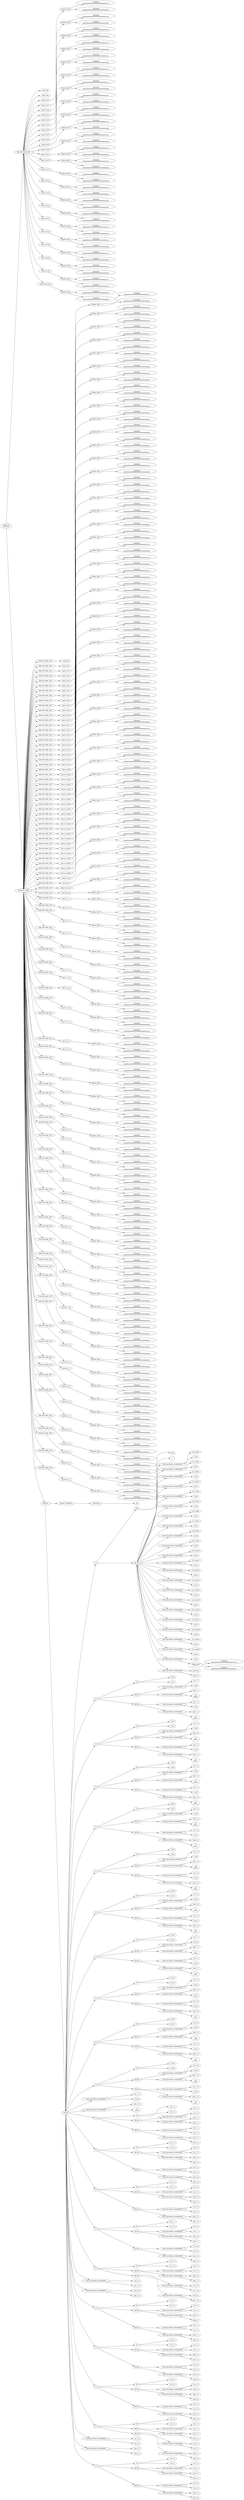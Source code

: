digraph G {	
rankdir=LR;	
ranksep=.25;
	0 [label=< MODULE<br/>find_max>];
	1 [label=< VAR_DECLARE_LIST>];
	0 -> 1;
	2 [label=< input clk>];
	1 -> 2;
	3 [label=< input wen>];
	1 -> 3;
	4 [label=< input d_in0>];
	1 -> 4;
	5 [label=<RANGE_REF>];
	4 -> 5;
	6 [label=< 0000000a<br/>00000000000000000000000000001010>];
	5 -> 6;
	7 [label=< 00000000<br/>00000000000000000000000000000000>];
	5 -> 7;
	8 [label=< input d_in1>];
	1 -> 8;
	9 [label=<RANGE_REF>];
	8 -> 9;
	10 [label=< 0000000a<br/>00000000000000000000000000001010>];
	9 -> 10;
	11 [label=< 00000000<br/>00000000000000000000000000000000>];
	9 -> 11;
	12 [label=< input d_in2>];
	1 -> 12;
	13 [label=<RANGE_REF>];
	12 -> 13;
	14 [label=< 0000000a<br/>00000000000000000000000000001010>];
	13 -> 14;
	15 [label=< 00000000<br/>00000000000000000000000000000000>];
	13 -> 15;
	16 [label=< input d_in3>];
	1 -> 16;
	17 [label=<RANGE_REF>];
	16 -> 17;
	18 [label=< 0000000a<br/>00000000000000000000000000001010>];
	17 -> 18;
	19 [label=< 00000000<br/>00000000000000000000000000000000>];
	17 -> 19;
	20 [label=< input d_in4>];
	1 -> 20;
	21 [label=<RANGE_REF>];
	20 -> 21;
	22 [label=< 0000000a<br/>00000000000000000000000000001010>];
	21 -> 22;
	23 [label=< 00000000<br/>00000000000000000000000000000000>];
	21 -> 23;
	24 [label=< input d_in5>];
	1 -> 24;
	25 [label=<RANGE_REF>];
	24 -> 25;
	26 [label=< 0000000a<br/>00000000000000000000000000001010>];
	25 -> 26;
	27 [label=< 00000000<br/>00000000000000000000000000000000>];
	25 -> 27;
	28 [label=< input d_in6>];
	1 -> 28;
	29 [label=<RANGE_REF>];
	28 -> 29;
	30 [label=< 0000000a<br/>00000000000000000000000000001010>];
	29 -> 30;
	31 [label=< 00000000<br/>00000000000000000000000000000000>];
	29 -> 31;
	32 [label=< input d_in7>];
	1 -> 32;
	33 [label=<RANGE_REF>];
	32 -> 33;
	34 [label=< 0000000a<br/>00000000000000000000000000001010>];
	33 -> 34;
	35 [label=< 00000000<br/>00000000000000000000000000000000>];
	33 -> 35;
	36 [label=< input d_in8>];
	1 -> 36;
	37 [label=<RANGE_REF>];
	36 -> 37;
	38 [label=< 0000000a<br/>00000000000000000000000000001010>];
	37 -> 38;
	39 [label=< 00000000<br/>00000000000000000000000000000000>];
	37 -> 39;
	40 [label=< input d_in9>];
	1 -> 40;
	41 [label=<RANGE_REF>];
	40 -> 41;
	42 [label=< 0000000a<br/>00000000000000000000000000001010>];
	41 -> 42;
	43 [label=< 00000000<br/>00000000000000000000000000000000>];
	41 -> 43;
	44 [label=< input d_in10>];
	1 -> 44;
	45 [label=<RANGE_REF>];
	44 -> 45;
	46 [label=< 0000000a<br/>00000000000000000000000000001010>];
	45 -> 46;
	47 [label=< 00000000<br/>00000000000000000000000000000000>];
	45 -> 47;
	48 [label=< input d_in11>];
	1 -> 48;
	49 [label=<RANGE_REF>];
	48 -> 49;
	50 [label=< 0000000a<br/>00000000000000000000000000001010>];
	49 -> 50;
	51 [label=< 00000000<br/>00000000000000000000000000000000>];
	49 -> 51;
	52 [label=< input d_in12>];
	1 -> 52;
	53 [label=<RANGE_REF>];
	52 -> 53;
	54 [label=< 0000000a<br/>00000000000000000000000000001010>];
	53 -> 54;
	55 [label=< 00000000<br/>00000000000000000000000000000000>];
	53 -> 55;
	56 [label=< input d_in13>];
	1 -> 56;
	57 [label=<RANGE_REF>];
	56 -> 57;
	58 [label=< 0000000a<br/>00000000000000000000000000001010>];
	57 -> 58;
	59 [label=< 00000000<br/>00000000000000000000000000000000>];
	57 -> 59;
	60 [label=< input d_in14>];
	1 -> 60;
	61 [label=<RANGE_REF>];
	60 -> 61;
	62 [label=< 0000000a<br/>00000000000000000000000000001010>];
	61 -> 62;
	63 [label=< 00000000<br/>00000000000000000000000000000000>];
	61 -> 63;
	64 [label=< input d_in15>];
	1 -> 64;
	65 [label=<RANGE_REF>];
	64 -> 65;
	66 [label=< 0000000a<br/>00000000000000000000000000001010>];
	65 -> 66;
	67 [label=< 00000000<br/>00000000000000000000000000000000>];
	65 -> 67;
	68 [label=< input d_in16>];
	1 -> 68;
	69 [label=<RANGE_REF>];
	68 -> 69;
	70 [label=< 0000000a<br/>00000000000000000000000000001010>];
	69 -> 70;
	71 [label=< 00000000<br/>00000000000000000000000000000000>];
	69 -> 71;
	72 [label=< input d_in17>];
	1 -> 72;
	73 [label=<RANGE_REF>];
	72 -> 73;
	74 [label=< 0000000a<br/>00000000000000000000000000001010>];
	73 -> 74;
	75 [label=< 00000000<br/>00000000000000000000000000000000>];
	73 -> 75;
	76 [label=< input d_in18>];
	1 -> 76;
	77 [label=<RANGE_REF>];
	76 -> 77;
	78 [label=< 0000000a<br/>00000000000000000000000000001010>];
	77 -> 78;
	79 [label=< 00000000<br/>00000000000000000000000000000000>];
	77 -> 79;
	80 [label=< input d_in19>];
	1 -> 80;
	81 [label=<RANGE_REF>];
	80 -> 81;
	82 [label=< 0000000a<br/>00000000000000000000000000001010>];
	81 -> 82;
	83 [label=< 00000000<br/>00000000000000000000000000000000>];
	81 -> 83;
	84 [label=< input d_in20>];
	1 -> 84;
	85 [label=<RANGE_REF>];
	84 -> 85;
	86 [label=< 0000000a<br/>00000000000000000000000000001010>];
	85 -> 86;
	87 [label=< 00000000<br/>00000000000000000000000000000000>];
	85 -> 87;
	88 [label=< output d_out>];
	1 -> 88;
	89 [label=<RANGE_REF>];
	88 -> 89;
	90 [label=< 00000007<br/>00000000000000000000000000000111>];
	89 -> 90;
	91 [label=< 00000000<br/>00000000000000000000000000000000>];
	89 -> 91;
	92 [label=< output indx_out>];
	1 -> 92;
	93 [label=<RANGE_REF>];
	92 -> 93;
	94 [label=< 00000004<br/>00000000000000000000000000000100>];
	93 -> 94;
	95 [label=< 00000000<br/>00000000000000000000000000000000>];
	93 -> 95;
	96 [label=< MODULE_ITEMS>];
	0 -> 96;
	97 [label=< VAR_DECLARE_LIST>];
	96 -> 97;
	98 [label=< input clk>];
	97 -> 98;
	99 [label=< VAR_DECLARE_LIST>];
	96 -> 99;
	100 [label=< input wen>];
	99 -> 100;
	101 [label=< VAR_DECLARE_LIST>];
	96 -> 101;
	102 [label=< input d_in0>];
	101 -> 102;
	103 [label=<RANGE_REF>];
	102 -> 103;
	104 [label=< 0000000a<br/>00000000000000000000000000001010>];
	103 -> 104;
	105 [label=< 00000000<br/>00000000000000000000000000000000>];
	103 -> 105;
	106 [label=< VAR_DECLARE_LIST>];
	96 -> 106;
	107 [label=< input d_in1>];
	106 -> 107;
	108 [label=<RANGE_REF>];
	107 -> 108;
	109 [label=< 0000000a<br/>00000000000000000000000000001010>];
	108 -> 109;
	110 [label=< 00000000<br/>00000000000000000000000000000000>];
	108 -> 110;
	111 [label=< VAR_DECLARE_LIST>];
	96 -> 111;
	112 [label=< input d_in2>];
	111 -> 112;
	113 [label=<RANGE_REF>];
	112 -> 113;
	114 [label=< 0000000a<br/>00000000000000000000000000001010>];
	113 -> 114;
	115 [label=< 00000000<br/>00000000000000000000000000000000>];
	113 -> 115;
	116 [label=< VAR_DECLARE_LIST>];
	96 -> 116;
	117 [label=< input d_in3>];
	116 -> 117;
	118 [label=<RANGE_REF>];
	117 -> 118;
	119 [label=< 0000000a<br/>00000000000000000000000000001010>];
	118 -> 119;
	120 [label=< 00000000<br/>00000000000000000000000000000000>];
	118 -> 120;
	121 [label=< VAR_DECLARE_LIST>];
	96 -> 121;
	122 [label=< input d_in4>];
	121 -> 122;
	123 [label=<RANGE_REF>];
	122 -> 123;
	124 [label=< 0000000a<br/>00000000000000000000000000001010>];
	123 -> 124;
	125 [label=< 00000000<br/>00000000000000000000000000000000>];
	123 -> 125;
	126 [label=< VAR_DECLARE_LIST>];
	96 -> 126;
	127 [label=< input d_in5>];
	126 -> 127;
	128 [label=<RANGE_REF>];
	127 -> 128;
	129 [label=< 0000000a<br/>00000000000000000000000000001010>];
	128 -> 129;
	130 [label=< 00000000<br/>00000000000000000000000000000000>];
	128 -> 130;
	131 [label=< VAR_DECLARE_LIST>];
	96 -> 131;
	132 [label=< input d_in6>];
	131 -> 132;
	133 [label=<RANGE_REF>];
	132 -> 133;
	134 [label=< 0000000a<br/>00000000000000000000000000001010>];
	133 -> 134;
	135 [label=< 00000000<br/>00000000000000000000000000000000>];
	133 -> 135;
	136 [label=< VAR_DECLARE_LIST>];
	96 -> 136;
	137 [label=< input d_in7>];
	136 -> 137;
	138 [label=<RANGE_REF>];
	137 -> 138;
	139 [label=< 0000000a<br/>00000000000000000000000000001010>];
	138 -> 139;
	140 [label=< 00000000<br/>00000000000000000000000000000000>];
	138 -> 140;
	141 [label=< VAR_DECLARE_LIST>];
	96 -> 141;
	142 [label=< input d_in8>];
	141 -> 142;
	143 [label=<RANGE_REF>];
	142 -> 143;
	144 [label=< 0000000a<br/>00000000000000000000000000001010>];
	143 -> 144;
	145 [label=< 00000000<br/>00000000000000000000000000000000>];
	143 -> 145;
	146 [label=< VAR_DECLARE_LIST>];
	96 -> 146;
	147 [label=< input d_in9>];
	146 -> 147;
	148 [label=<RANGE_REF>];
	147 -> 148;
	149 [label=< 0000000a<br/>00000000000000000000000000001010>];
	148 -> 149;
	150 [label=< 00000000<br/>00000000000000000000000000000000>];
	148 -> 150;
	151 [label=< VAR_DECLARE_LIST>];
	96 -> 151;
	152 [label=< input d_in10>];
	151 -> 152;
	153 [label=<RANGE_REF>];
	152 -> 153;
	154 [label=< 0000000a<br/>00000000000000000000000000001010>];
	153 -> 154;
	155 [label=< 00000000<br/>00000000000000000000000000000000>];
	153 -> 155;
	156 [label=< VAR_DECLARE_LIST>];
	96 -> 156;
	157 [label=< input d_in11>];
	156 -> 157;
	158 [label=<RANGE_REF>];
	157 -> 158;
	159 [label=< 0000000a<br/>00000000000000000000000000001010>];
	158 -> 159;
	160 [label=< 00000000<br/>00000000000000000000000000000000>];
	158 -> 160;
	161 [label=< VAR_DECLARE_LIST>];
	96 -> 161;
	162 [label=< input d_in12>];
	161 -> 162;
	163 [label=<RANGE_REF>];
	162 -> 163;
	164 [label=< 0000000a<br/>00000000000000000000000000001010>];
	163 -> 164;
	165 [label=< 00000000<br/>00000000000000000000000000000000>];
	163 -> 165;
	166 [label=< VAR_DECLARE_LIST>];
	96 -> 166;
	167 [label=< input d_in13>];
	166 -> 167;
	168 [label=<RANGE_REF>];
	167 -> 168;
	169 [label=< 0000000a<br/>00000000000000000000000000001010>];
	168 -> 169;
	170 [label=< 00000000<br/>00000000000000000000000000000000>];
	168 -> 170;
	171 [label=< VAR_DECLARE_LIST>];
	96 -> 171;
	172 [label=< input d_in14>];
	171 -> 172;
	173 [label=<RANGE_REF>];
	172 -> 173;
	174 [label=< 0000000a<br/>00000000000000000000000000001010>];
	173 -> 174;
	175 [label=< 00000000<br/>00000000000000000000000000000000>];
	173 -> 175;
	176 [label=< VAR_DECLARE_LIST>];
	96 -> 176;
	177 [label=< input d_in15>];
	176 -> 177;
	178 [label=<RANGE_REF>];
	177 -> 178;
	179 [label=< 0000000a<br/>00000000000000000000000000001010>];
	178 -> 179;
	180 [label=< 00000000<br/>00000000000000000000000000000000>];
	178 -> 180;
	181 [label=< VAR_DECLARE_LIST>];
	96 -> 181;
	182 [label=< input d_in16>];
	181 -> 182;
	183 [label=<RANGE_REF>];
	182 -> 183;
	184 [label=< 0000000a<br/>00000000000000000000000000001010>];
	183 -> 184;
	185 [label=< 00000000<br/>00000000000000000000000000000000>];
	183 -> 185;
	186 [label=< VAR_DECLARE_LIST>];
	96 -> 186;
	187 [label=< input d_in17>];
	186 -> 187;
	188 [label=<RANGE_REF>];
	187 -> 188;
	189 [label=< 0000000a<br/>00000000000000000000000000001010>];
	188 -> 189;
	190 [label=< 00000000<br/>00000000000000000000000000000000>];
	188 -> 190;
	191 [label=< VAR_DECLARE_LIST>];
	96 -> 191;
	192 [label=< input d_in18>];
	191 -> 192;
	193 [label=<RANGE_REF>];
	192 -> 193;
	194 [label=< 0000000a<br/>00000000000000000000000000001010>];
	193 -> 194;
	195 [label=< 00000000<br/>00000000000000000000000000000000>];
	193 -> 195;
	196 [label=< VAR_DECLARE_LIST>];
	96 -> 196;
	197 [label=< input d_in19>];
	196 -> 197;
	198 [label=<RANGE_REF>];
	197 -> 198;
	199 [label=< 0000000a<br/>00000000000000000000000000001010>];
	198 -> 199;
	200 [label=< 00000000<br/>00000000000000000000000000000000>];
	198 -> 200;
	201 [label=< VAR_DECLARE_LIST>];
	96 -> 201;
	202 [label=< input d_in20>];
	201 -> 202;
	203 [label=<RANGE_REF>];
	202 -> 203;
	204 [label=< 0000000a<br/>00000000000000000000000000001010>];
	203 -> 204;
	205 [label=< 00000000<br/>00000000000000000000000000000000>];
	203 -> 205;
	206 [label=< VAR_DECLARE_LIST>];
	96 -> 206;
	207 [label=< reg d_in_tmp0>];
	206 -> 207;
	208 [label=<RANGE_REF>];
	207 -> 208;
	209 [label=< 0000000a<br/>00000000000000000000000000001010>];
	208 -> 209;
	210 [label=< 00000000<br/>00000000000000000000000000000000>];
	208 -> 210;
	211 [label=< VAR_DECLARE_LIST>];
	96 -> 211;
	212 [label=< reg d_in_tmp1>];
	211 -> 212;
	213 [label=<RANGE_REF>];
	212 -> 213;
	214 [label=< 0000000a<br/>00000000000000000000000000001010>];
	213 -> 214;
	215 [label=< 00000000<br/>00000000000000000000000000000000>];
	213 -> 215;
	216 [label=< VAR_DECLARE_LIST>];
	96 -> 216;
	217 [label=< reg d_in_tmp2>];
	216 -> 217;
	218 [label=<RANGE_REF>];
	217 -> 218;
	219 [label=< 0000000a<br/>00000000000000000000000000001010>];
	218 -> 219;
	220 [label=< 00000000<br/>00000000000000000000000000000000>];
	218 -> 220;
	221 [label=< VAR_DECLARE_LIST>];
	96 -> 221;
	222 [label=< reg d_in_tmp3>];
	221 -> 222;
	223 [label=<RANGE_REF>];
	222 -> 223;
	224 [label=< 0000000a<br/>00000000000000000000000000001010>];
	223 -> 224;
	225 [label=< 00000000<br/>00000000000000000000000000000000>];
	223 -> 225;
	226 [label=< VAR_DECLARE_LIST>];
	96 -> 226;
	227 [label=< reg d_in_tmp4>];
	226 -> 227;
	228 [label=<RANGE_REF>];
	227 -> 228;
	229 [label=< 0000000a<br/>00000000000000000000000000001010>];
	228 -> 229;
	230 [label=< 00000000<br/>00000000000000000000000000000000>];
	228 -> 230;
	231 [label=< VAR_DECLARE_LIST>];
	96 -> 231;
	232 [label=< reg d_in_tmp5>];
	231 -> 232;
	233 [label=<RANGE_REF>];
	232 -> 233;
	234 [label=< 0000000a<br/>00000000000000000000000000001010>];
	233 -> 234;
	235 [label=< 00000000<br/>00000000000000000000000000000000>];
	233 -> 235;
	236 [label=< VAR_DECLARE_LIST>];
	96 -> 236;
	237 [label=< reg d_in_tmp6>];
	236 -> 237;
	238 [label=<RANGE_REF>];
	237 -> 238;
	239 [label=< 0000000a<br/>00000000000000000000000000001010>];
	238 -> 239;
	240 [label=< 00000000<br/>00000000000000000000000000000000>];
	238 -> 240;
	241 [label=< VAR_DECLARE_LIST>];
	96 -> 241;
	242 [label=< reg d_in_tmp7>];
	241 -> 242;
	243 [label=<RANGE_REF>];
	242 -> 243;
	244 [label=< 0000000a<br/>00000000000000000000000000001010>];
	243 -> 244;
	245 [label=< 00000000<br/>00000000000000000000000000000000>];
	243 -> 245;
	246 [label=< VAR_DECLARE_LIST>];
	96 -> 246;
	247 [label=< reg d_in_tmp8>];
	246 -> 247;
	248 [label=<RANGE_REF>];
	247 -> 248;
	249 [label=< 0000000a<br/>00000000000000000000000000001010>];
	248 -> 249;
	250 [label=< 00000000<br/>00000000000000000000000000000000>];
	248 -> 250;
	251 [label=< VAR_DECLARE_LIST>];
	96 -> 251;
	252 [label=< reg d_in_tmp9>];
	251 -> 252;
	253 [label=<RANGE_REF>];
	252 -> 253;
	254 [label=< 0000000a<br/>00000000000000000000000000001010>];
	253 -> 254;
	255 [label=< 00000000<br/>00000000000000000000000000000000>];
	253 -> 255;
	256 [label=< VAR_DECLARE_LIST>];
	96 -> 256;
	257 [label=< reg d_in_tmp10>];
	256 -> 257;
	258 [label=<RANGE_REF>];
	257 -> 258;
	259 [label=< 0000000a<br/>00000000000000000000000000001010>];
	258 -> 259;
	260 [label=< 00000000<br/>00000000000000000000000000000000>];
	258 -> 260;
	261 [label=< VAR_DECLARE_LIST>];
	96 -> 261;
	262 [label=< reg d_in_tmp11>];
	261 -> 262;
	263 [label=<RANGE_REF>];
	262 -> 263;
	264 [label=< 0000000a<br/>00000000000000000000000000001010>];
	263 -> 264;
	265 [label=< 00000000<br/>00000000000000000000000000000000>];
	263 -> 265;
	266 [label=< VAR_DECLARE_LIST>];
	96 -> 266;
	267 [label=< reg d_in_tmp12>];
	266 -> 267;
	268 [label=<RANGE_REF>];
	267 -> 268;
	269 [label=< 0000000a<br/>00000000000000000000000000001010>];
	268 -> 269;
	270 [label=< 00000000<br/>00000000000000000000000000000000>];
	268 -> 270;
	271 [label=< VAR_DECLARE_LIST>];
	96 -> 271;
	272 [label=< reg d_in_tmp13>];
	271 -> 272;
	273 [label=<RANGE_REF>];
	272 -> 273;
	274 [label=< 0000000a<br/>00000000000000000000000000001010>];
	273 -> 274;
	275 [label=< 00000000<br/>00000000000000000000000000000000>];
	273 -> 275;
	276 [label=< VAR_DECLARE_LIST>];
	96 -> 276;
	277 [label=< reg d_in_tmp14>];
	276 -> 277;
	278 [label=<RANGE_REF>];
	277 -> 278;
	279 [label=< 0000000a<br/>00000000000000000000000000001010>];
	278 -> 279;
	280 [label=< 00000000<br/>00000000000000000000000000000000>];
	278 -> 280;
	281 [label=< VAR_DECLARE_LIST>];
	96 -> 281;
	282 [label=< reg d_in_tmp15>];
	281 -> 282;
	283 [label=<RANGE_REF>];
	282 -> 283;
	284 [label=< 0000000a<br/>00000000000000000000000000001010>];
	283 -> 284;
	285 [label=< 00000000<br/>00000000000000000000000000000000>];
	283 -> 285;
	286 [label=< VAR_DECLARE_LIST>];
	96 -> 286;
	287 [label=< reg d_in_tmp16>];
	286 -> 287;
	288 [label=<RANGE_REF>];
	287 -> 288;
	289 [label=< 0000000a<br/>00000000000000000000000000001010>];
	288 -> 289;
	290 [label=< 00000000<br/>00000000000000000000000000000000>];
	288 -> 290;
	291 [label=< VAR_DECLARE_LIST>];
	96 -> 291;
	292 [label=< reg d_in_tmp17>];
	291 -> 292;
	293 [label=<RANGE_REF>];
	292 -> 293;
	294 [label=< 0000000a<br/>00000000000000000000000000001010>];
	293 -> 294;
	295 [label=< 00000000<br/>00000000000000000000000000000000>];
	293 -> 295;
	296 [label=< VAR_DECLARE_LIST>];
	96 -> 296;
	297 [label=< reg d_in_tmp18>];
	296 -> 297;
	298 [label=<RANGE_REF>];
	297 -> 298;
	299 [label=< 0000000a<br/>00000000000000000000000000001010>];
	298 -> 299;
	300 [label=< 00000000<br/>00000000000000000000000000000000>];
	298 -> 300;
	301 [label=< VAR_DECLARE_LIST>];
	96 -> 301;
	302 [label=< reg d_in_tmp19>];
	301 -> 302;
	303 [label=<RANGE_REF>];
	302 -> 303;
	304 [label=< 0000000a<br/>00000000000000000000000000001010>];
	303 -> 304;
	305 [label=< 00000000<br/>00000000000000000000000000000000>];
	303 -> 305;
	306 [label=< VAR_DECLARE_LIST>];
	96 -> 306;
	307 [label=< reg d_in_tmp20>];
	306 -> 307;
	308 [label=<RANGE_REF>];
	307 -> 308;
	309 [label=< 0000000a<br/>00000000000000000000000000001010>];
	308 -> 309;
	310 [label=< 00000000<br/>00000000000000000000000000000000>];
	308 -> 310;
	311 [label=< VAR_DECLARE_LIST>];
	96 -> 311;
	312 [label=< output d_out>];
	311 -> 312;
	313 [label=<RANGE_REF>];
	312 -> 313;
	314 [label=< 00000007<br/>00000000000000000000000000000111>];
	313 -> 314;
	315 [label=< 00000000<br/>00000000000000000000000000000000>];
	313 -> 315;
	316 [label=< VAR_DECLARE_LIST>];
	96 -> 316;
	317 [label=< reg d_out>];
	316 -> 317;
	318 [label=<RANGE_REF>];
	317 -> 318;
	319 [label=< 00000007<br/>00000000000000000000000000000111>];
	318 -> 319;
	320 [label=< 00000000<br/>00000000000000000000000000000000>];
	318 -> 320;
	321 [label=< VAR_DECLARE_LIST>];
	96 -> 321;
	322 [label=< output indx_out>];
	321 -> 322;
	323 [label=<RANGE_REF>];
	322 -> 323;
	324 [label=< 00000004<br/>00000000000000000000000000000100>];
	323 -> 324;
	325 [label=< 00000000<br/>00000000000000000000000000000000>];
	323 -> 325;
	326 [label=< VAR_DECLARE_LIST>];
	96 -> 326;
	327 [label=< reg indx_out>];
	326 -> 327;
	328 [label=<RANGE_REF>];
	327 -> 328;
	329 [label=< 00000004<br/>00000000000000000000000000000100>];
	328 -> 329;
	330 [label=< 00000000<br/>00000000000000000000000000000000>];
	328 -> 330;
	331 [label=< VAR_DECLARE_LIST>];
	96 -> 331;
	332 [label=< reg res_1_1>];
	331 -> 332;
	333 [label=<RANGE_REF>];
	332 -> 333;
	334 [label=< 0000000a<br/>00000000000000000000000000001010>];
	333 -> 334;
	335 [label=< 00000000<br/>00000000000000000000000000000000>];
	333 -> 335;
	336 [label=< VAR_DECLARE_LIST>];
	96 -> 336;
	337 [label=< reg res_1_2>];
	336 -> 337;
	338 [label=<RANGE_REF>];
	337 -> 338;
	339 [label=< 0000000a<br/>00000000000000000000000000001010>];
	338 -> 339;
	340 [label=< 00000000<br/>00000000000000000000000000000000>];
	338 -> 340;
	341 [label=< VAR_DECLARE_LIST>];
	96 -> 341;
	342 [label=< reg res_1_3>];
	341 -> 342;
	343 [label=<RANGE_REF>];
	342 -> 343;
	344 [label=< 0000000a<br/>00000000000000000000000000001010>];
	343 -> 344;
	345 [label=< 00000000<br/>00000000000000000000000000000000>];
	343 -> 345;
	346 [label=< VAR_DECLARE_LIST>];
	96 -> 346;
	347 [label=< reg res_1_4>];
	346 -> 347;
	348 [label=<RANGE_REF>];
	347 -> 348;
	349 [label=< 0000000a<br/>00000000000000000000000000001010>];
	348 -> 349;
	350 [label=< 00000000<br/>00000000000000000000000000000000>];
	348 -> 350;
	351 [label=< VAR_DECLARE_LIST>];
	96 -> 351;
	352 [label=< reg res_1_5>];
	351 -> 352;
	353 [label=<RANGE_REF>];
	352 -> 353;
	354 [label=< 0000000a<br/>00000000000000000000000000001010>];
	353 -> 354;
	355 [label=< 00000000<br/>00000000000000000000000000000000>];
	353 -> 355;
	356 [label=< VAR_DECLARE_LIST>];
	96 -> 356;
	357 [label=< reg res_1_6>];
	356 -> 357;
	358 [label=<RANGE_REF>];
	357 -> 358;
	359 [label=< 0000000a<br/>00000000000000000000000000001010>];
	358 -> 359;
	360 [label=< 00000000<br/>00000000000000000000000000000000>];
	358 -> 360;
	361 [label=< VAR_DECLARE_LIST>];
	96 -> 361;
	362 [label=< reg res_1_7>];
	361 -> 362;
	363 [label=<RANGE_REF>];
	362 -> 363;
	364 [label=< 0000000a<br/>00000000000000000000000000001010>];
	363 -> 364;
	365 [label=< 00000000<br/>00000000000000000000000000000000>];
	363 -> 365;
	366 [label=< VAR_DECLARE_LIST>];
	96 -> 366;
	367 [label=< reg res_1_8>];
	366 -> 367;
	368 [label=<RANGE_REF>];
	367 -> 368;
	369 [label=< 0000000a<br/>00000000000000000000000000001010>];
	368 -> 369;
	370 [label=< 00000000<br/>00000000000000000000000000000000>];
	368 -> 370;
	371 [label=< VAR_DECLARE_LIST>];
	96 -> 371;
	372 [label=< reg res_1_9>];
	371 -> 372;
	373 [label=<RANGE_REF>];
	372 -> 373;
	374 [label=< 0000000a<br/>00000000000000000000000000001010>];
	373 -> 374;
	375 [label=< 00000000<br/>00000000000000000000000000000000>];
	373 -> 375;
	376 [label=< VAR_DECLARE_LIST>];
	96 -> 376;
	377 [label=< reg res_1_10>];
	376 -> 377;
	378 [label=<RANGE_REF>];
	377 -> 378;
	379 [label=< 0000000a<br/>00000000000000000000000000001010>];
	378 -> 379;
	380 [label=< 00000000<br/>00000000000000000000000000000000>];
	378 -> 380;
	381 [label=< VAR_DECLARE_LIST>];
	96 -> 381;
	382 [label=< reg res_1_11>];
	381 -> 382;
	383 [label=<RANGE_REF>];
	382 -> 383;
	384 [label=< 0000000a<br/>00000000000000000000000000001010>];
	383 -> 384;
	385 [label=< 00000000<br/>00000000000000000000000000000000>];
	383 -> 385;
	386 [label=< VAR_DECLARE_LIST>];
	96 -> 386;
	387 [label=< reg res_2_1>];
	386 -> 387;
	388 [label=<RANGE_REF>];
	387 -> 388;
	389 [label=< 0000000a<br/>00000000000000000000000000001010>];
	388 -> 389;
	390 [label=< 00000000<br/>00000000000000000000000000000000>];
	388 -> 390;
	391 [label=< VAR_DECLARE_LIST>];
	96 -> 391;
	392 [label=< reg res_2_2>];
	391 -> 392;
	393 [label=<RANGE_REF>];
	392 -> 393;
	394 [label=< 0000000a<br/>00000000000000000000000000001010>];
	393 -> 394;
	395 [label=< 00000000<br/>00000000000000000000000000000000>];
	393 -> 395;
	396 [label=< VAR_DECLARE_LIST>];
	96 -> 396;
	397 [label=< reg res_2_3>];
	396 -> 397;
	398 [label=<RANGE_REF>];
	397 -> 398;
	399 [label=< 0000000a<br/>00000000000000000000000000001010>];
	398 -> 399;
	400 [label=< 00000000<br/>00000000000000000000000000000000>];
	398 -> 400;
	401 [label=< VAR_DECLARE_LIST>];
	96 -> 401;
	402 [label=< reg res_2_4>];
	401 -> 402;
	403 [label=<RANGE_REF>];
	402 -> 403;
	404 [label=< 0000000a<br/>00000000000000000000000000001010>];
	403 -> 404;
	405 [label=< 00000000<br/>00000000000000000000000000000000>];
	403 -> 405;
	406 [label=< VAR_DECLARE_LIST>];
	96 -> 406;
	407 [label=< reg res_2_5>];
	406 -> 407;
	408 [label=<RANGE_REF>];
	407 -> 408;
	409 [label=< 0000000a<br/>00000000000000000000000000001010>];
	408 -> 409;
	410 [label=< 00000000<br/>00000000000000000000000000000000>];
	408 -> 410;
	411 [label=< VAR_DECLARE_LIST>];
	96 -> 411;
	412 [label=< reg res_2_6>];
	411 -> 412;
	413 [label=<RANGE_REF>];
	412 -> 413;
	414 [label=< 0000000a<br/>00000000000000000000000000001010>];
	413 -> 414;
	415 [label=< 00000000<br/>00000000000000000000000000000000>];
	413 -> 415;
	416 [label=< VAR_DECLARE_LIST>];
	96 -> 416;
	417 [label=< reg res_3_1>];
	416 -> 417;
	418 [label=<RANGE_REF>];
	417 -> 418;
	419 [label=< 0000000a<br/>00000000000000000000000000001010>];
	418 -> 419;
	420 [label=< 00000000<br/>00000000000000000000000000000000>];
	418 -> 420;
	421 [label=< VAR_DECLARE_LIST>];
	96 -> 421;
	422 [label=< reg res_3_2>];
	421 -> 422;
	423 [label=<RANGE_REF>];
	422 -> 423;
	424 [label=< 0000000a<br/>00000000000000000000000000001010>];
	423 -> 424;
	425 [label=< 00000000<br/>00000000000000000000000000000000>];
	423 -> 425;
	426 [label=< VAR_DECLARE_LIST>];
	96 -> 426;
	427 [label=< reg res_3_3>];
	426 -> 427;
	428 [label=<RANGE_REF>];
	427 -> 428;
	429 [label=< 0000000a<br/>00000000000000000000000000001010>];
	428 -> 429;
	430 [label=< 00000000<br/>00000000000000000000000000000000>];
	428 -> 430;
	431 [label=< VAR_DECLARE_LIST>];
	96 -> 431;
	432 [label=< reg res_4_1>];
	431 -> 432;
	433 [label=<RANGE_REF>];
	432 -> 433;
	434 [label=< 0000000a<br/>00000000000000000000000000001010>];
	433 -> 434;
	435 [label=< 00000000<br/>00000000000000000000000000000000>];
	433 -> 435;
	436 [label=< VAR_DECLARE_LIST>];
	96 -> 436;
	437 [label=< reg res_4_2>];
	436 -> 437;
	438 [label=<RANGE_REF>];
	437 -> 438;
	439 [label=< 0000000a<br/>00000000000000000000000000001010>];
	438 -> 439;
	440 [label=< 00000000<br/>00000000000000000000000000000000>];
	438 -> 440;
	441 [label=< VAR_DECLARE_LIST>];
	96 -> 441;
	442 [label=< reg res_5_1>];
	441 -> 442;
	443 [label=<RANGE_REF>];
	442 -> 443;
	444 [label=< 0000000a<br/>00000000000000000000000000001010>];
	443 -> 444;
	445 [label=< 00000000<br/>00000000000000000000000000000000>];
	443 -> 445;
	446 [label=< VAR_DECLARE_LIST>];
	96 -> 446;
	447 [label=< reg indx_1_1>];
	446 -> 447;
	448 [label=<RANGE_REF>];
	447 -> 448;
	449 [label=< 00000004<br/>00000000000000000000000000000100>];
	448 -> 449;
	450 [label=< 00000000<br/>00000000000000000000000000000000>];
	448 -> 450;
	451 [label=< VAR_DECLARE_LIST>];
	96 -> 451;
	452 [label=< reg indx_1_2>];
	451 -> 452;
	453 [label=<RANGE_REF>];
	452 -> 453;
	454 [label=< 00000004<br/>00000000000000000000000000000100>];
	453 -> 454;
	455 [label=< 00000000<br/>00000000000000000000000000000000>];
	453 -> 455;
	456 [label=< VAR_DECLARE_LIST>];
	96 -> 456;
	457 [label=< reg indx_1_3>];
	456 -> 457;
	458 [label=<RANGE_REF>];
	457 -> 458;
	459 [label=< 00000004<br/>00000000000000000000000000000100>];
	458 -> 459;
	460 [label=< 00000000<br/>00000000000000000000000000000000>];
	458 -> 460;
	461 [label=< VAR_DECLARE_LIST>];
	96 -> 461;
	462 [label=< reg indx_1_4>];
	461 -> 462;
	463 [label=<RANGE_REF>];
	462 -> 463;
	464 [label=< 00000004<br/>00000000000000000000000000000100>];
	463 -> 464;
	465 [label=< 00000000<br/>00000000000000000000000000000000>];
	463 -> 465;
	466 [label=< VAR_DECLARE_LIST>];
	96 -> 466;
	467 [label=< reg indx_1_5>];
	466 -> 467;
	468 [label=<RANGE_REF>];
	467 -> 468;
	469 [label=< 00000004<br/>00000000000000000000000000000100>];
	468 -> 469;
	470 [label=< 00000000<br/>00000000000000000000000000000000>];
	468 -> 470;
	471 [label=< VAR_DECLARE_LIST>];
	96 -> 471;
	472 [label=< reg indx_1_6>];
	471 -> 472;
	473 [label=<RANGE_REF>];
	472 -> 473;
	474 [label=< 00000004<br/>00000000000000000000000000000100>];
	473 -> 474;
	475 [label=< 00000000<br/>00000000000000000000000000000000>];
	473 -> 475;
	476 [label=< VAR_DECLARE_LIST>];
	96 -> 476;
	477 [label=< reg indx_1_7>];
	476 -> 477;
	478 [label=<RANGE_REF>];
	477 -> 478;
	479 [label=< 00000004<br/>00000000000000000000000000000100>];
	478 -> 479;
	480 [label=< 00000000<br/>00000000000000000000000000000000>];
	478 -> 480;
	481 [label=< VAR_DECLARE_LIST>];
	96 -> 481;
	482 [label=< reg indx_1_8>];
	481 -> 482;
	483 [label=<RANGE_REF>];
	482 -> 483;
	484 [label=< 00000004<br/>00000000000000000000000000000100>];
	483 -> 484;
	485 [label=< 00000000<br/>00000000000000000000000000000000>];
	483 -> 485;
	486 [label=< VAR_DECLARE_LIST>];
	96 -> 486;
	487 [label=< reg indx_1_9>];
	486 -> 487;
	488 [label=<RANGE_REF>];
	487 -> 488;
	489 [label=< 00000004<br/>00000000000000000000000000000100>];
	488 -> 489;
	490 [label=< 00000000<br/>00000000000000000000000000000000>];
	488 -> 490;
	491 [label=< VAR_DECLARE_LIST>];
	96 -> 491;
	492 [label=< reg indx_1_10>];
	491 -> 492;
	493 [label=<RANGE_REF>];
	492 -> 493;
	494 [label=< 00000004<br/>00000000000000000000000000000100>];
	493 -> 494;
	495 [label=< 00000000<br/>00000000000000000000000000000000>];
	493 -> 495;
	496 [label=< VAR_DECLARE_LIST>];
	96 -> 496;
	497 [label=< reg indx_1_11>];
	496 -> 497;
	498 [label=<RANGE_REF>];
	497 -> 498;
	499 [label=< 00000004<br/>00000000000000000000000000000100>];
	498 -> 499;
	500 [label=< 00000000<br/>00000000000000000000000000000000>];
	498 -> 500;
	501 [label=< VAR_DECLARE_LIST>];
	96 -> 501;
	502 [label=< reg indx_2_1>];
	501 -> 502;
	503 [label=<RANGE_REF>];
	502 -> 503;
	504 [label=< 00000004<br/>00000000000000000000000000000100>];
	503 -> 504;
	505 [label=< 00000000<br/>00000000000000000000000000000000>];
	503 -> 505;
	506 [label=< VAR_DECLARE_LIST>];
	96 -> 506;
	507 [label=< reg indx_2_2>];
	506 -> 507;
	508 [label=<RANGE_REF>];
	507 -> 508;
	509 [label=< 00000004<br/>00000000000000000000000000000100>];
	508 -> 509;
	510 [label=< 00000000<br/>00000000000000000000000000000000>];
	508 -> 510;
	511 [label=< VAR_DECLARE_LIST>];
	96 -> 511;
	512 [label=< reg indx_2_3>];
	511 -> 512;
	513 [label=<RANGE_REF>];
	512 -> 513;
	514 [label=< 00000004<br/>00000000000000000000000000000100>];
	513 -> 514;
	515 [label=< 00000000<br/>00000000000000000000000000000000>];
	513 -> 515;
	516 [label=< VAR_DECLARE_LIST>];
	96 -> 516;
	517 [label=< reg indx_2_4>];
	516 -> 517;
	518 [label=<RANGE_REF>];
	517 -> 518;
	519 [label=< 00000004<br/>00000000000000000000000000000100>];
	518 -> 519;
	520 [label=< 00000000<br/>00000000000000000000000000000000>];
	518 -> 520;
	521 [label=< VAR_DECLARE_LIST>];
	96 -> 521;
	522 [label=< reg indx_2_5>];
	521 -> 522;
	523 [label=<RANGE_REF>];
	522 -> 523;
	524 [label=< 00000004<br/>00000000000000000000000000000100>];
	523 -> 524;
	525 [label=< 00000000<br/>00000000000000000000000000000000>];
	523 -> 525;
	526 [label=< VAR_DECLARE_LIST>];
	96 -> 526;
	527 [label=< reg indx_2_6>];
	526 -> 527;
	528 [label=<RANGE_REF>];
	527 -> 528;
	529 [label=< 00000004<br/>00000000000000000000000000000100>];
	528 -> 529;
	530 [label=< 00000000<br/>00000000000000000000000000000000>];
	528 -> 530;
	531 [label=< VAR_DECLARE_LIST>];
	96 -> 531;
	532 [label=< reg indx_3_1>];
	531 -> 532;
	533 [label=<RANGE_REF>];
	532 -> 533;
	534 [label=< 00000004<br/>00000000000000000000000000000100>];
	533 -> 534;
	535 [label=< 00000000<br/>00000000000000000000000000000000>];
	533 -> 535;
	536 [label=< VAR_DECLARE_LIST>];
	96 -> 536;
	537 [label=< reg indx_3_2>];
	536 -> 537;
	538 [label=<RANGE_REF>];
	537 -> 538;
	539 [label=< 00000004<br/>00000000000000000000000000000100>];
	538 -> 539;
	540 [label=< 00000000<br/>00000000000000000000000000000000>];
	538 -> 540;
	541 [label=< VAR_DECLARE_LIST>];
	96 -> 541;
	542 [label=< reg indx_3_3>];
	541 -> 542;
	543 [label=<RANGE_REF>];
	542 -> 543;
	544 [label=< 00000004<br/>00000000000000000000000000000100>];
	543 -> 544;
	545 [label=< 00000000<br/>00000000000000000000000000000000>];
	543 -> 545;
	546 [label=< VAR_DECLARE_LIST>];
	96 -> 546;
	547 [label=< reg indx_4_1>];
	546 -> 547;
	548 [label=<RANGE_REF>];
	547 -> 548;
	549 [label=< 00000004<br/>00000000000000000000000000000100>];
	548 -> 549;
	550 [label=< 00000000<br/>00000000000000000000000000000000>];
	548 -> 550;
	551 [label=< VAR_DECLARE_LIST>];
	96 -> 551;
	552 [label=< reg indx_4_2>];
	551 -> 552;
	553 [label=<RANGE_REF>];
	552 -> 553;
	554 [label=< 00000004<br/>00000000000000000000000000000100>];
	553 -> 554;
	555 [label=< 00000000<br/>00000000000000000000000000000000>];
	553 -> 555;
	556 [label=< VAR_DECLARE_LIST>];
	96 -> 556;
	557 [label=< reg indx_5_1>];
	556 -> 557;
	558 [label=<RANGE_REF>];
	557 -> 558;
	559 [label=< 00000004<br/>00000000000000000000000000000100>];
	558 -> 559;
	560 [label=< 00000000<br/>00000000000000000000000000000000>];
	558 -> 560;
	561 [label=< ALWAYS>];
	96 -> 561;
	562 [label=< DELAY_CONTROL>];
	561 -> 562;
	563 [label=< POSEDGE>];
	562 -> 563;
	564 [label=< clk>];
	563 -> 564;
	565 [label=< BLOCK>];
	561 -> 565;
	566 [label=< IF>];
	565 -> 566;
	567 [label=< lEQ>];
	566 -> 567;
	568 [label=< wen>];
	567 -> 568;
	569 [label=< 1<br/>1>];
	567 -> 569;
	570 [label=< BLOCK>];
	566 -> 570;
	571 [label=< NON_BLOCKING_STATEMENT>];
	570 -> 571;
	572 [label=< d_in_tmp0>];
	571 -> 572;
	573 [label=< d_in0>];
	571 -> 573;
	574 [label=< NON_BLOCKING_STATEMENT>];
	570 -> 574;
	575 [label=< d_in_tmp1>];
	574 -> 575;
	576 [label=< d_in1>];
	574 -> 576;
	577 [label=< NON_BLOCKING_STATEMENT>];
	570 -> 577;
	578 [label=< d_in_tmp2>];
	577 -> 578;
	579 [label=< d_in2>];
	577 -> 579;
	580 [label=< NON_BLOCKING_STATEMENT>];
	570 -> 580;
	581 [label=< d_in_tmp3>];
	580 -> 581;
	582 [label=< d_in3>];
	580 -> 582;
	583 [label=< NON_BLOCKING_STATEMENT>];
	570 -> 583;
	584 [label=< d_in_tmp4>];
	583 -> 584;
	585 [label=< d_in4>];
	583 -> 585;
	586 [label=< NON_BLOCKING_STATEMENT>];
	570 -> 586;
	587 [label=< d_in_tmp5>];
	586 -> 587;
	588 [label=< d_in5>];
	586 -> 588;
	589 [label=< NON_BLOCKING_STATEMENT>];
	570 -> 589;
	590 [label=< d_in_tmp6>];
	589 -> 590;
	591 [label=< d_in6>];
	589 -> 591;
	592 [label=< NON_BLOCKING_STATEMENT>];
	570 -> 592;
	593 [label=< d_in_tmp7>];
	592 -> 593;
	594 [label=< d_in7>];
	592 -> 594;
	595 [label=< NON_BLOCKING_STATEMENT>];
	570 -> 595;
	596 [label=< d_in_tmp8>];
	595 -> 596;
	597 [label=< d_in8>];
	595 -> 597;
	598 [label=< NON_BLOCKING_STATEMENT>];
	570 -> 598;
	599 [label=< d_in_tmp9>];
	598 -> 599;
	600 [label=< d_in9>];
	598 -> 600;
	601 [label=< NON_BLOCKING_STATEMENT>];
	570 -> 601;
	602 [label=< d_in_tmp10>];
	601 -> 602;
	603 [label=< d_in10>];
	601 -> 603;
	604 [label=< NON_BLOCKING_STATEMENT>];
	570 -> 604;
	605 [label=< d_in_tmp11>];
	604 -> 605;
	606 [label=< d_in11>];
	604 -> 606;
	607 [label=< NON_BLOCKING_STATEMENT>];
	570 -> 607;
	608 [label=< d_in_tmp12>];
	607 -> 608;
	609 [label=< d_in12>];
	607 -> 609;
	610 [label=< NON_BLOCKING_STATEMENT>];
	570 -> 610;
	611 [label=< d_in_tmp13>];
	610 -> 611;
	612 [label=< d_in13>];
	610 -> 612;
	613 [label=< NON_BLOCKING_STATEMENT>];
	570 -> 613;
	614 [label=< d_in_tmp14>];
	613 -> 614;
	615 [label=< d_in14>];
	613 -> 615;
	616 [label=< NON_BLOCKING_STATEMENT>];
	570 -> 616;
	617 [label=< d_in_tmp15>];
	616 -> 617;
	618 [label=< d_in15>];
	616 -> 618;
	619 [label=< NON_BLOCKING_STATEMENT>];
	570 -> 619;
	620 [label=< d_in_tmp16>];
	619 -> 620;
	621 [label=< d_in16>];
	619 -> 621;
	622 [label=< NON_BLOCKING_STATEMENT>];
	570 -> 622;
	623 [label=< d_in_tmp17>];
	622 -> 623;
	624 [label=< d_in17>];
	622 -> 624;
	625 [label=< NON_BLOCKING_STATEMENT>];
	570 -> 625;
	626 [label=< d_in_tmp18>];
	625 -> 626;
	627 [label=< d_in18>];
	625 -> 627;
	628 [label=< NON_BLOCKING_STATEMENT>];
	570 -> 628;
	629 [label=< d_in_tmp19>];
	628 -> 629;
	630 [label=< d_in19>];
	628 -> 630;
	631 [label=< NON_BLOCKING_STATEMENT>];
	570 -> 631;
	632 [label=< d_in_tmp20>];
	631 -> 632;
	633 [label=< d_in20>];
	631 -> 633;
	634 [label=< NON_BLOCKING_STATEMENT>];
	570 -> 634;
	635 [label=< d_out>];
	634 -> 635;
	636 [label=< RANGE_REF<br/>res_5_1>];
	634 -> 636;
	637 [label=< 0000000a<br/>00000000000000000000000000001010>];
	636 -> 637;
	638 [label=< 00000003<br/>00000000000000000000000000000011>];
	636 -> 638;
	639 [label=< NON_BLOCKING_STATEMENT>];
	570 -> 639;
	640 [label=< indx_out>];
	639 -> 640;
	641 [label=< indx_5_1>];
	639 -> 641;
	642 [label=< IF>];
	565 -> 642;
	643 [label=< GT>];
	642 -> 643;
	644 [label=< d_in0>];
	643 -> 644;
	645 [label=< d_in1>];
	643 -> 645;
	646 [label=< BLOCK>];
	642 -> 646;
	647 [label=< NON_BLOCKING_STATEMENT>];
	646 -> 647;
	648 [label=< res_1_1>];
	647 -> 648;
	649 [label=< d_in0>];
	647 -> 649;
	650 [label=< NON_BLOCKING_STATEMENT>];
	646 -> 650;
	651 [label=< indx_1_1>];
	650 -> 651;
	652 [label=< 00<br/>00000>];
	650 -> 652;
	653 [label=< BLOCK>];
	642 -> 653;
	654 [label=< NON_BLOCKING_STATEMENT>];
	653 -> 654;
	655 [label=< res_1_1>];
	654 -> 655;
	656 [label=< d_in1>];
	654 -> 656;
	657 [label=< NON_BLOCKING_STATEMENT>];
	653 -> 657;
	658 [label=< indx_1_1>];
	657 -> 658;
	659 [label=< 01<br/>00001>];
	657 -> 659;
	660 [label=< IF>];
	565 -> 660;
	661 [label=< GT>];
	660 -> 661;
	662 [label=< d_in2>];
	661 -> 662;
	663 [label=< d_in3>];
	661 -> 663;
	664 [label=< BLOCK>];
	660 -> 664;
	665 [label=< NON_BLOCKING_STATEMENT>];
	664 -> 665;
	666 [label=< res_1_2>];
	665 -> 666;
	667 [label=< d_in2>];
	665 -> 667;
	668 [label=< NON_BLOCKING_STATEMENT>];
	664 -> 668;
	669 [label=< indx_1_2>];
	668 -> 669;
	670 [label=< 02<br/>00010>];
	668 -> 670;
	671 [label=< BLOCK>];
	660 -> 671;
	672 [label=< NON_BLOCKING_STATEMENT>];
	671 -> 672;
	673 [label=< res_1_2>];
	672 -> 673;
	674 [label=< d_in3>];
	672 -> 674;
	675 [label=< NON_BLOCKING_STATEMENT>];
	671 -> 675;
	676 [label=< indx_1_2>];
	675 -> 676;
	677 [label=< 03<br/>00011>];
	675 -> 677;
	678 [label=< IF>];
	565 -> 678;
	679 [label=< GT>];
	678 -> 679;
	680 [label=< d_in4>];
	679 -> 680;
	681 [label=< d_in5>];
	679 -> 681;
	682 [label=< BLOCK>];
	678 -> 682;
	683 [label=< NON_BLOCKING_STATEMENT>];
	682 -> 683;
	684 [label=< res_1_3>];
	683 -> 684;
	685 [label=< d_in4>];
	683 -> 685;
	686 [label=< NON_BLOCKING_STATEMENT>];
	682 -> 686;
	687 [label=< indx_1_3>];
	686 -> 687;
	688 [label=< 04<br/>00100>];
	686 -> 688;
	689 [label=< BLOCK>];
	678 -> 689;
	690 [label=< NON_BLOCKING_STATEMENT>];
	689 -> 690;
	691 [label=< res_1_3>];
	690 -> 691;
	692 [label=< d_in5>];
	690 -> 692;
	693 [label=< NON_BLOCKING_STATEMENT>];
	689 -> 693;
	694 [label=< indx_1_3>];
	693 -> 694;
	695 [label=< 05<br/>00101>];
	693 -> 695;
	696 [label=< IF>];
	565 -> 696;
	697 [label=< GT>];
	696 -> 697;
	698 [label=< d_in6>];
	697 -> 698;
	699 [label=< d_in7>];
	697 -> 699;
	700 [label=< BLOCK>];
	696 -> 700;
	701 [label=< NON_BLOCKING_STATEMENT>];
	700 -> 701;
	702 [label=< res_1_4>];
	701 -> 702;
	703 [label=< d_in6>];
	701 -> 703;
	704 [label=< NON_BLOCKING_STATEMENT>];
	700 -> 704;
	705 [label=< indx_1_4>];
	704 -> 705;
	706 [label=< 06<br/>00110>];
	704 -> 706;
	707 [label=< BLOCK>];
	696 -> 707;
	708 [label=< NON_BLOCKING_STATEMENT>];
	707 -> 708;
	709 [label=< res_1_4>];
	708 -> 709;
	710 [label=< d_in7>];
	708 -> 710;
	711 [label=< NON_BLOCKING_STATEMENT>];
	707 -> 711;
	712 [label=< indx_1_4>];
	711 -> 712;
	713 [label=< 07<br/>00111>];
	711 -> 713;
	714 [label=< IF>];
	565 -> 714;
	715 [label=< GT>];
	714 -> 715;
	716 [label=< d_in8>];
	715 -> 716;
	717 [label=< d_in9>];
	715 -> 717;
	718 [label=< BLOCK>];
	714 -> 718;
	719 [label=< NON_BLOCKING_STATEMENT>];
	718 -> 719;
	720 [label=< res_1_5>];
	719 -> 720;
	721 [label=< d_in8>];
	719 -> 721;
	722 [label=< NON_BLOCKING_STATEMENT>];
	718 -> 722;
	723 [label=< indx_1_5>];
	722 -> 723;
	724 [label=< 08<br/>01000>];
	722 -> 724;
	725 [label=< BLOCK>];
	714 -> 725;
	726 [label=< NON_BLOCKING_STATEMENT>];
	725 -> 726;
	727 [label=< res_1_5>];
	726 -> 727;
	728 [label=< d_in9>];
	726 -> 728;
	729 [label=< NON_BLOCKING_STATEMENT>];
	725 -> 729;
	730 [label=< indx_1_5>];
	729 -> 730;
	731 [label=< 09<br/>01001>];
	729 -> 731;
	732 [label=< IF>];
	565 -> 732;
	733 [label=< GT>];
	732 -> 733;
	734 [label=< d_in10>];
	733 -> 734;
	735 [label=< d_in11>];
	733 -> 735;
	736 [label=< BLOCK>];
	732 -> 736;
	737 [label=< NON_BLOCKING_STATEMENT>];
	736 -> 737;
	738 [label=< res_1_6>];
	737 -> 738;
	739 [label=< d_in10>];
	737 -> 739;
	740 [label=< NON_BLOCKING_STATEMENT>];
	736 -> 740;
	741 [label=< indx_1_6>];
	740 -> 741;
	742 [label=< 0a<br/>01010>];
	740 -> 742;
	743 [label=< BLOCK>];
	732 -> 743;
	744 [label=< NON_BLOCKING_STATEMENT>];
	743 -> 744;
	745 [label=< res_1_6>];
	744 -> 745;
	746 [label=< d_in11>];
	744 -> 746;
	747 [label=< NON_BLOCKING_STATEMENT>];
	743 -> 747;
	748 [label=< indx_1_6>];
	747 -> 748;
	749 [label=< 0b<br/>01011>];
	747 -> 749;
	750 [label=< IF>];
	565 -> 750;
	751 [label=< GT>];
	750 -> 751;
	752 [label=< d_in12>];
	751 -> 752;
	753 [label=< d_in13>];
	751 -> 753;
	754 [label=< BLOCK>];
	750 -> 754;
	755 [label=< NON_BLOCKING_STATEMENT>];
	754 -> 755;
	756 [label=< res_1_7>];
	755 -> 756;
	757 [label=< d_in12>];
	755 -> 757;
	758 [label=< NON_BLOCKING_STATEMENT>];
	754 -> 758;
	759 [label=< indx_1_7>];
	758 -> 759;
	760 [label=< 0c<br/>01100>];
	758 -> 760;
	761 [label=< BLOCK>];
	750 -> 761;
	762 [label=< NON_BLOCKING_STATEMENT>];
	761 -> 762;
	763 [label=< res_1_7>];
	762 -> 763;
	764 [label=< d_in13>];
	762 -> 764;
	765 [label=< NON_BLOCKING_STATEMENT>];
	761 -> 765;
	766 [label=< indx_1_7>];
	765 -> 766;
	767 [label=< 0d<br/>01101>];
	765 -> 767;
	768 [label=< IF>];
	565 -> 768;
	769 [label=< GT>];
	768 -> 769;
	770 [label=< d_in14>];
	769 -> 770;
	771 [label=< d_in15>];
	769 -> 771;
	772 [label=< BLOCK>];
	768 -> 772;
	773 [label=< NON_BLOCKING_STATEMENT>];
	772 -> 773;
	774 [label=< res_1_8>];
	773 -> 774;
	775 [label=< d_in14>];
	773 -> 775;
	776 [label=< NON_BLOCKING_STATEMENT>];
	772 -> 776;
	777 [label=< indx_1_8>];
	776 -> 777;
	778 [label=< 0e<br/>01110>];
	776 -> 778;
	779 [label=< BLOCK>];
	768 -> 779;
	780 [label=< NON_BLOCKING_STATEMENT>];
	779 -> 780;
	781 [label=< res_1_8>];
	780 -> 781;
	782 [label=< d_in15>];
	780 -> 782;
	783 [label=< NON_BLOCKING_STATEMENT>];
	779 -> 783;
	784 [label=< indx_1_8>];
	783 -> 784;
	785 [label=< 0f<br/>01111>];
	783 -> 785;
	786 [label=< IF>];
	565 -> 786;
	787 [label=< GT>];
	786 -> 787;
	788 [label=< d_in16>];
	787 -> 788;
	789 [label=< d_in17>];
	787 -> 789;
	790 [label=< BLOCK>];
	786 -> 790;
	791 [label=< NON_BLOCKING_STATEMENT>];
	790 -> 791;
	792 [label=< res_1_9>];
	791 -> 792;
	793 [label=< d_in16>];
	791 -> 793;
	794 [label=< NON_BLOCKING_STATEMENT>];
	790 -> 794;
	795 [label=< indx_1_9>];
	794 -> 795;
	796 [label=< 10<br/>10000>];
	794 -> 796;
	797 [label=< BLOCK>];
	786 -> 797;
	798 [label=< NON_BLOCKING_STATEMENT>];
	797 -> 798;
	799 [label=< res_1_9>];
	798 -> 799;
	800 [label=< d_in17>];
	798 -> 800;
	801 [label=< NON_BLOCKING_STATEMENT>];
	797 -> 801;
	802 [label=< indx_1_9>];
	801 -> 802;
	803 [label=< 11<br/>10001>];
	801 -> 803;
	804 [label=< IF>];
	565 -> 804;
	805 [label=< GT>];
	804 -> 805;
	806 [label=< d_in18>];
	805 -> 806;
	807 [label=< d_in19>];
	805 -> 807;
	808 [label=< BLOCK>];
	804 -> 808;
	809 [label=< NON_BLOCKING_STATEMENT>];
	808 -> 809;
	810 [label=< res_1_10>];
	809 -> 810;
	811 [label=< d_in18>];
	809 -> 811;
	812 [label=< NON_BLOCKING_STATEMENT>];
	808 -> 812;
	813 [label=< indx_1_10>];
	812 -> 813;
	814 [label=< 12<br/>10010>];
	812 -> 814;
	815 [label=< BLOCK>];
	804 -> 815;
	816 [label=< NON_BLOCKING_STATEMENT>];
	815 -> 816;
	817 [label=< res_1_10>];
	816 -> 817;
	818 [label=< d_in19>];
	816 -> 818;
	819 [label=< NON_BLOCKING_STATEMENT>];
	815 -> 819;
	820 [label=< indx_1_10>];
	819 -> 820;
	821 [label=< 13<br/>10011>];
	819 -> 821;
	822 [label=< NON_BLOCKING_STATEMENT>];
	565 -> 822;
	823 [label=< res_1_11>];
	822 -> 823;
	824 [label=< d_in20>];
	822 -> 824;
	825 [label=< NON_BLOCKING_STATEMENT>];
	565 -> 825;
	826 [label=< indx_1_11>];
	825 -> 826;
	827 [label=< 14<br/>10100>];
	825 -> 827;
	828 [label=< IF>];
	565 -> 828;
	829 [label=< GT>];
	828 -> 829;
	830 [label=< res_1_1>];
	829 -> 830;
	831 [label=< res_1_2>];
	829 -> 831;
	832 [label=< BLOCK>];
	828 -> 832;
	833 [label=< NON_BLOCKING_STATEMENT>];
	832 -> 833;
	834 [label=< res_2_1>];
	833 -> 834;
	835 [label=< res_1_1>];
	833 -> 835;
	836 [label=< NON_BLOCKING_STATEMENT>];
	832 -> 836;
	837 [label=< indx_2_1>];
	836 -> 837;
	838 [label=< indx_1_1>];
	836 -> 838;
	839 [label=< BLOCK>];
	828 -> 839;
	840 [label=< NON_BLOCKING_STATEMENT>];
	839 -> 840;
	841 [label=< res_2_1>];
	840 -> 841;
	842 [label=< res_1_2>];
	840 -> 842;
	843 [label=< NON_BLOCKING_STATEMENT>];
	839 -> 843;
	844 [label=< indx_2_1>];
	843 -> 844;
	845 [label=< indx_1_2>];
	843 -> 845;
	846 [label=< IF>];
	565 -> 846;
	847 [label=< GT>];
	846 -> 847;
	848 [label=< res_1_3>];
	847 -> 848;
	849 [label=< res_1_4>];
	847 -> 849;
	850 [label=< BLOCK>];
	846 -> 850;
	851 [label=< NON_BLOCKING_STATEMENT>];
	850 -> 851;
	852 [label=< res_2_2>];
	851 -> 852;
	853 [label=< res_1_3>];
	851 -> 853;
	854 [label=< NON_BLOCKING_STATEMENT>];
	850 -> 854;
	855 [label=< indx_2_2>];
	854 -> 855;
	856 [label=< indx_1_3>];
	854 -> 856;
	857 [label=< BLOCK>];
	846 -> 857;
	858 [label=< NON_BLOCKING_STATEMENT>];
	857 -> 858;
	859 [label=< res_2_2>];
	858 -> 859;
	860 [label=< res_1_4>];
	858 -> 860;
	861 [label=< NON_BLOCKING_STATEMENT>];
	857 -> 861;
	862 [label=< indx_2_2>];
	861 -> 862;
	863 [label=< indx_1_4>];
	861 -> 863;
	864 [label=< IF>];
	565 -> 864;
	865 [label=< GT>];
	864 -> 865;
	866 [label=< res_1_5>];
	865 -> 866;
	867 [label=< res_1_6>];
	865 -> 867;
	868 [label=< BLOCK>];
	864 -> 868;
	869 [label=< NON_BLOCKING_STATEMENT>];
	868 -> 869;
	870 [label=< res_2_3>];
	869 -> 870;
	871 [label=< res_1_5>];
	869 -> 871;
	872 [label=< NON_BLOCKING_STATEMENT>];
	868 -> 872;
	873 [label=< indx_2_3>];
	872 -> 873;
	874 [label=< indx_1_5>];
	872 -> 874;
	875 [label=< BLOCK>];
	864 -> 875;
	876 [label=< NON_BLOCKING_STATEMENT>];
	875 -> 876;
	877 [label=< res_2_3>];
	876 -> 877;
	878 [label=< res_1_6>];
	876 -> 878;
	879 [label=< NON_BLOCKING_STATEMENT>];
	875 -> 879;
	880 [label=< indx_2_3>];
	879 -> 880;
	881 [label=< indx_1_6>];
	879 -> 881;
	882 [label=< IF>];
	565 -> 882;
	883 [label=< GT>];
	882 -> 883;
	884 [label=< res_1_7>];
	883 -> 884;
	885 [label=< res_1_8>];
	883 -> 885;
	886 [label=< BLOCK>];
	882 -> 886;
	887 [label=< NON_BLOCKING_STATEMENT>];
	886 -> 887;
	888 [label=< res_2_4>];
	887 -> 888;
	889 [label=< res_1_7>];
	887 -> 889;
	890 [label=< NON_BLOCKING_STATEMENT>];
	886 -> 890;
	891 [label=< indx_2_4>];
	890 -> 891;
	892 [label=< indx_1_7>];
	890 -> 892;
	893 [label=< BLOCK>];
	882 -> 893;
	894 [label=< NON_BLOCKING_STATEMENT>];
	893 -> 894;
	895 [label=< res_2_4>];
	894 -> 895;
	896 [label=< res_1_8>];
	894 -> 896;
	897 [label=< NON_BLOCKING_STATEMENT>];
	893 -> 897;
	898 [label=< indx_2_4>];
	897 -> 898;
	899 [label=< indx_1_8>];
	897 -> 899;
	900 [label=< IF>];
	565 -> 900;
	901 [label=< GT>];
	900 -> 901;
	902 [label=< res_1_9>];
	901 -> 902;
	903 [label=< res_1_10>];
	901 -> 903;
	904 [label=< BLOCK>];
	900 -> 904;
	905 [label=< NON_BLOCKING_STATEMENT>];
	904 -> 905;
	906 [label=< res_2_5>];
	905 -> 906;
	907 [label=< res_1_9>];
	905 -> 907;
	908 [label=< NON_BLOCKING_STATEMENT>];
	904 -> 908;
	909 [label=< indx_2_5>];
	908 -> 909;
	910 [label=< indx_1_9>];
	908 -> 910;
	911 [label=< BLOCK>];
	900 -> 911;
	912 [label=< NON_BLOCKING_STATEMENT>];
	911 -> 912;
	913 [label=< res_2_5>];
	912 -> 913;
	914 [label=< res_1_10>];
	912 -> 914;
	915 [label=< NON_BLOCKING_STATEMENT>];
	911 -> 915;
	916 [label=< indx_2_5>];
	915 -> 916;
	917 [label=< indx_1_10>];
	915 -> 917;
	918 [label=< NON_BLOCKING_STATEMENT>];
	565 -> 918;
	919 [label=< res_2_6>];
	918 -> 919;
	920 [label=< res_1_11>];
	918 -> 920;
	921 [label=< NON_BLOCKING_STATEMENT>];
	565 -> 921;
	922 [label=< indx_2_6>];
	921 -> 922;
	923 [label=< indx_1_11>];
	921 -> 923;
	924 [label=< IF>];
	565 -> 924;
	925 [label=< GT>];
	924 -> 925;
	926 [label=< res_2_1>];
	925 -> 926;
	927 [label=< res_2_2>];
	925 -> 927;
	928 [label=< BLOCK>];
	924 -> 928;
	929 [label=< NON_BLOCKING_STATEMENT>];
	928 -> 929;
	930 [label=< res_3_1>];
	929 -> 930;
	931 [label=< res_2_1>];
	929 -> 931;
	932 [label=< NON_BLOCKING_STATEMENT>];
	928 -> 932;
	933 [label=< indx_3_1>];
	932 -> 933;
	934 [label=< indx_2_1>];
	932 -> 934;
	935 [label=< BLOCK>];
	924 -> 935;
	936 [label=< NON_BLOCKING_STATEMENT>];
	935 -> 936;
	937 [label=< res_3_1>];
	936 -> 937;
	938 [label=< res_2_2>];
	936 -> 938;
	939 [label=< NON_BLOCKING_STATEMENT>];
	935 -> 939;
	940 [label=< indx_3_1>];
	939 -> 940;
	941 [label=< indx_2_2>];
	939 -> 941;
	942 [label=< IF>];
	565 -> 942;
	943 [label=< GT>];
	942 -> 943;
	944 [label=< res_2_3>];
	943 -> 944;
	945 [label=< res_2_4>];
	943 -> 945;
	946 [label=< BLOCK>];
	942 -> 946;
	947 [label=< NON_BLOCKING_STATEMENT>];
	946 -> 947;
	948 [label=< res_3_2>];
	947 -> 948;
	949 [label=< res_2_3>];
	947 -> 949;
	950 [label=< NON_BLOCKING_STATEMENT>];
	946 -> 950;
	951 [label=< indx_3_2>];
	950 -> 951;
	952 [label=< indx_2_3>];
	950 -> 952;
	953 [label=< BLOCK>];
	942 -> 953;
	954 [label=< NON_BLOCKING_STATEMENT>];
	953 -> 954;
	955 [label=< res_3_2>];
	954 -> 955;
	956 [label=< res_2_4>];
	954 -> 956;
	957 [label=< NON_BLOCKING_STATEMENT>];
	953 -> 957;
	958 [label=< indx_3_2>];
	957 -> 958;
	959 [label=< indx_2_4>];
	957 -> 959;
	960 [label=< IF>];
	565 -> 960;
	961 [label=< GT>];
	960 -> 961;
	962 [label=< res_2_5>];
	961 -> 962;
	963 [label=< res_2_6>];
	961 -> 963;
	964 [label=< BLOCK>];
	960 -> 964;
	965 [label=< NON_BLOCKING_STATEMENT>];
	964 -> 965;
	966 [label=< res_3_3>];
	965 -> 966;
	967 [label=< res_2_5>];
	965 -> 967;
	968 [label=< NON_BLOCKING_STATEMENT>];
	964 -> 968;
	969 [label=< indx_3_3>];
	968 -> 969;
	970 [label=< indx_2_5>];
	968 -> 970;
	971 [label=< BLOCK>];
	960 -> 971;
	972 [label=< NON_BLOCKING_STATEMENT>];
	971 -> 972;
	973 [label=< res_3_3>];
	972 -> 973;
	974 [label=< res_2_6>];
	972 -> 974;
	975 [label=< NON_BLOCKING_STATEMENT>];
	971 -> 975;
	976 [label=< indx_3_3>];
	975 -> 976;
	977 [label=< indx_2_6>];
	975 -> 977;
	978 [label=< IF>];
	565 -> 978;
	979 [label=< GT>];
	978 -> 979;
	980 [label=< res_3_1>];
	979 -> 980;
	981 [label=< res_3_2>];
	979 -> 981;
	982 [label=< BLOCK>];
	978 -> 982;
	983 [label=< NON_BLOCKING_STATEMENT>];
	982 -> 983;
	984 [label=< res_4_1>];
	983 -> 984;
	985 [label=< res_3_1>];
	983 -> 985;
	986 [label=< NON_BLOCKING_STATEMENT>];
	982 -> 986;
	987 [label=< indx_4_1>];
	986 -> 987;
	988 [label=< indx_3_1>];
	986 -> 988;
	989 [label=< BLOCK>];
	978 -> 989;
	990 [label=< NON_BLOCKING_STATEMENT>];
	989 -> 990;
	991 [label=< res_4_1>];
	990 -> 991;
	992 [label=< res_3_2>];
	990 -> 992;
	993 [label=< NON_BLOCKING_STATEMENT>];
	989 -> 993;
	994 [label=< indx_4_1>];
	993 -> 994;
	995 [label=< indx_3_2>];
	993 -> 995;
	996 [label=< NON_BLOCKING_STATEMENT>];
	565 -> 996;
	997 [label=< res_4_2>];
	996 -> 997;
	998 [label=< res_3_3>];
	996 -> 998;
	999 [label=< NON_BLOCKING_STATEMENT>];
	565 -> 999;
	1000 [label=< indx_4_2>];
	999 -> 1000;
	1001 [label=< indx_3_3>];
	999 -> 1001;
	1002 [label=< IF>];
	565 -> 1002;
	1003 [label=< GT>];
	1002 -> 1003;
	1004 [label=< res_4_1>];
	1003 -> 1004;
	1005 [label=< res_4_2>];
	1003 -> 1005;
	1006 [label=< BLOCK>];
	1002 -> 1006;
	1007 [label=< NON_BLOCKING_STATEMENT>];
	1006 -> 1007;
	1008 [label=< res_5_1>];
	1007 -> 1008;
	1009 [label=< res_4_1>];
	1007 -> 1009;
	1010 [label=< NON_BLOCKING_STATEMENT>];
	1006 -> 1010;
	1011 [label=< indx_5_1>];
	1010 -> 1011;
	1012 [label=< indx_4_1>];
	1010 -> 1012;
	1013 [label=< BLOCK>];
	1002 -> 1013;
	1014 [label=< NON_BLOCKING_STATEMENT>];
	1013 -> 1014;
	1015 [label=< res_5_1>];
	1014 -> 1015;
	1016 [label=< res_4_2>];
	1014 -> 1016;
	1017 [label=< NON_BLOCKING_STATEMENT>];
	1013 -> 1017;
	1018 [label=< indx_5_1>];
	1017 -> 1018;
	1019 [label=< indx_4_2>];
	1017 -> 1019;
}
